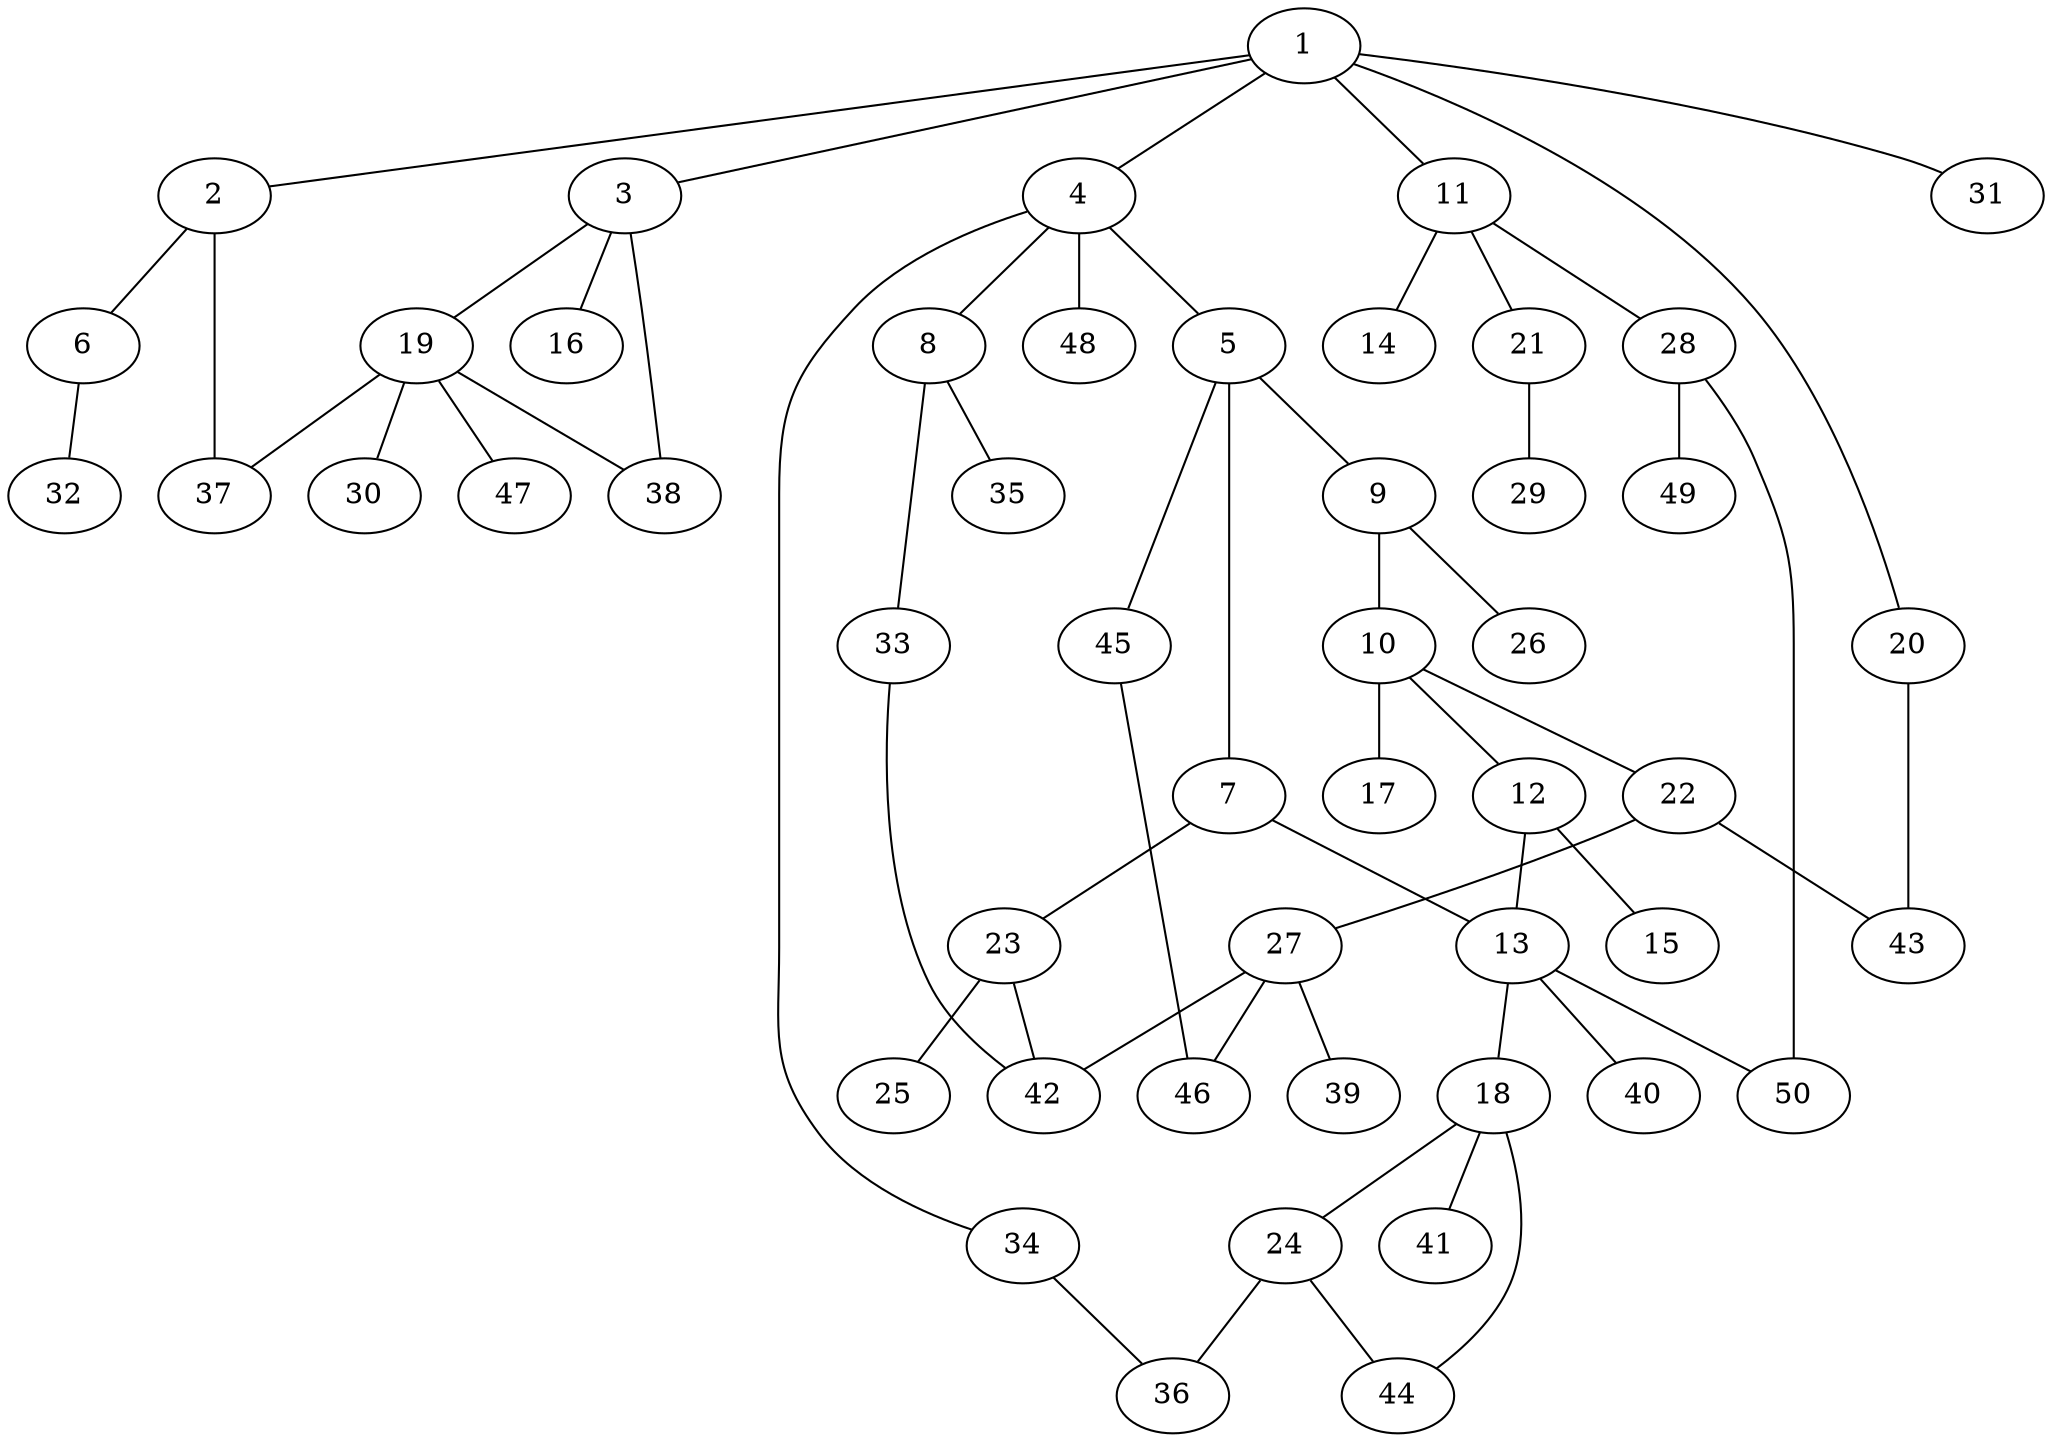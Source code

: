 graph graphname {1--2
1--3
1--4
1--11
1--20
1--31
2--6
2--37
3--16
3--19
3--38
4--5
4--8
4--34
4--48
5--7
5--9
5--45
6--32
7--13
7--23
8--33
8--35
9--10
9--26
10--12
10--17
10--22
11--14
11--21
11--28
12--13
12--15
13--18
13--40
13--50
18--24
18--41
18--44
19--30
19--37
19--38
19--47
20--43
21--29
22--27
22--43
23--25
23--42
24--36
24--44
27--39
27--42
27--46
28--49
28--50
33--42
34--36
45--46
}